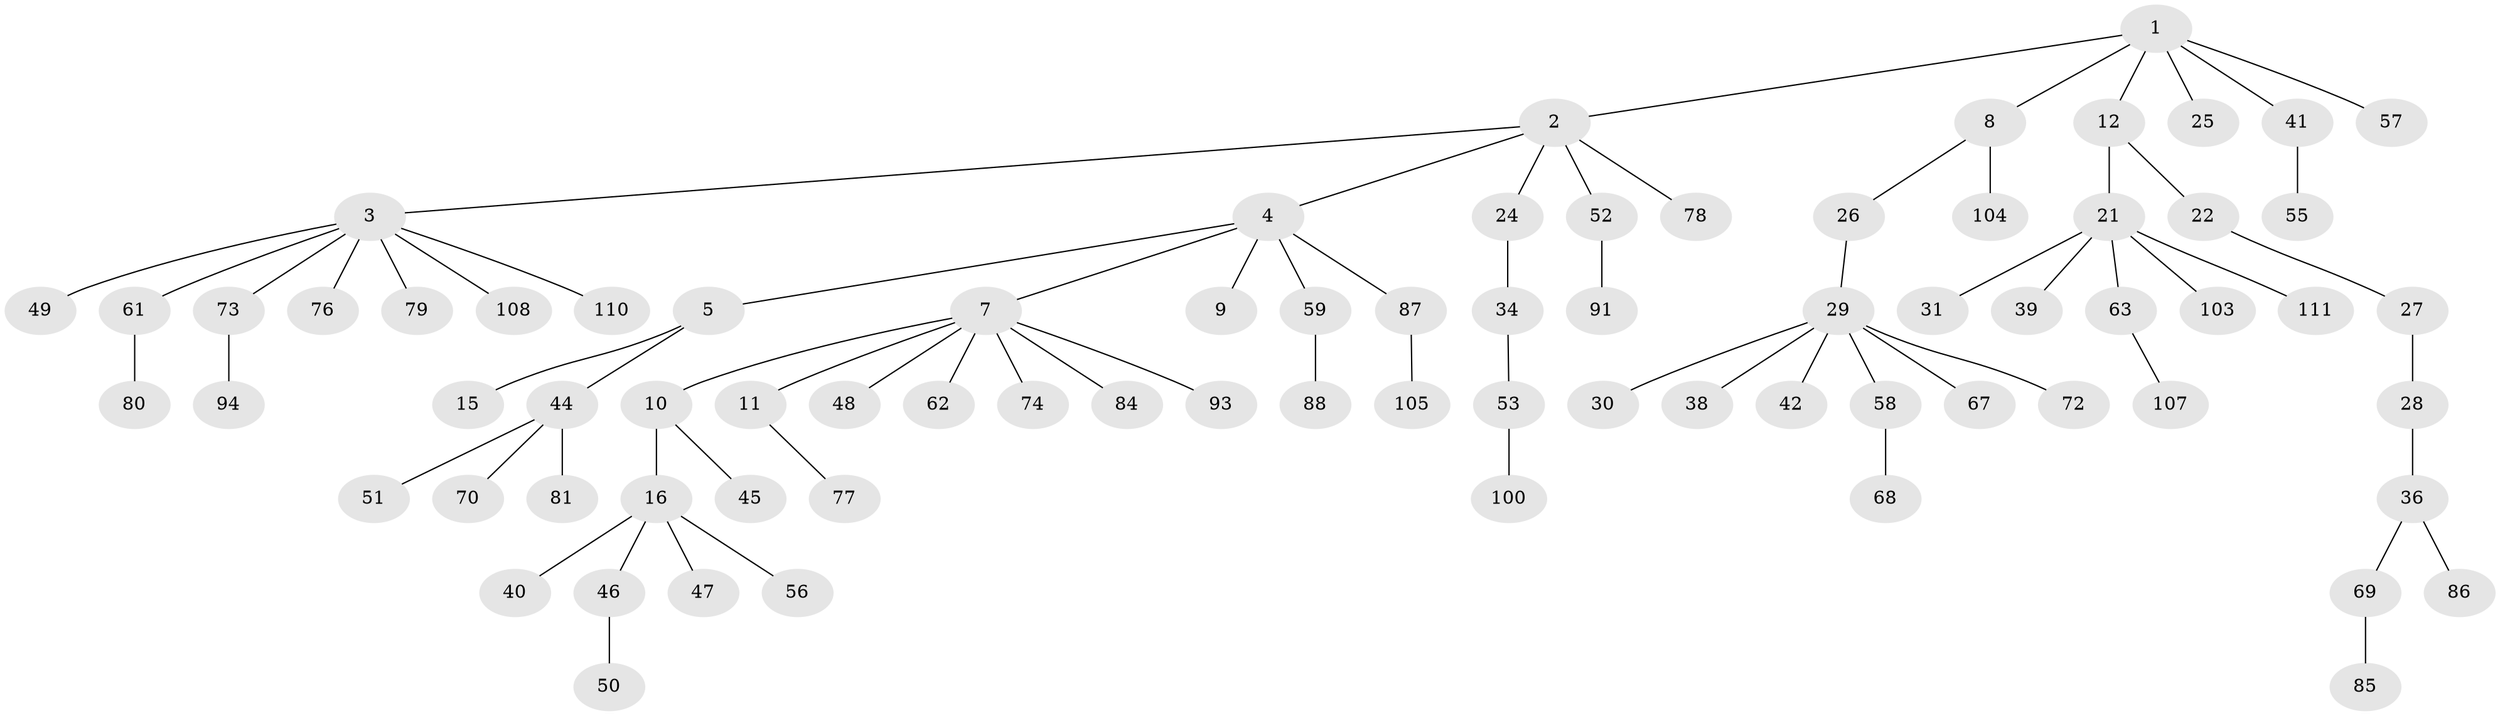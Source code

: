 // original degree distribution, {5: 0.018018018018018018, 6: 0.036036036036036036, 4: 0.02702702702702703, 2: 0.26126126126126126, 8: 0.009009009009009009, 3: 0.13513513513513514, 1: 0.5045045045045045, 7: 0.009009009009009009}
// Generated by graph-tools (version 1.1) at 2025/11/02/27/25 16:11:28]
// undirected, 77 vertices, 76 edges
graph export_dot {
graph [start="1"]
  node [color=gray90,style=filled];
  1 [super="+19"];
  2 [super="+20"];
  3 [super="+60"];
  4 [super="+6"];
  5 [super="+102"];
  7 [super="+32"];
  8 [super="+13"];
  9 [super="+14"];
  10;
  11;
  12 [super="+18"];
  15;
  16 [super="+17"];
  21 [super="+96"];
  22 [super="+23"];
  24;
  25;
  26 [super="+35"];
  27;
  28 [super="+92"];
  29 [super="+37"];
  30 [super="+33"];
  31 [super="+98"];
  34;
  36;
  38 [super="+43"];
  39 [super="+82"];
  40;
  41 [super="+97"];
  42 [super="+71"];
  44 [super="+66"];
  45 [super="+109"];
  46;
  47 [super="+99"];
  48 [super="+75"];
  49;
  50;
  51 [super="+95"];
  52 [super="+64"];
  53 [super="+54"];
  55;
  56;
  57;
  58 [super="+89"];
  59 [super="+65"];
  61;
  62;
  63 [super="+106"];
  67;
  68;
  69;
  70;
  72;
  73 [super="+83"];
  74;
  76;
  77;
  78;
  79;
  80 [super="+90"];
  81;
  84;
  85;
  86 [super="+101"];
  87;
  88;
  91;
  93;
  94;
  100;
  103;
  104;
  105;
  107;
  108;
  110;
  111;
  1 -- 2;
  1 -- 8;
  1 -- 12;
  1 -- 41;
  1 -- 25;
  1 -- 57;
  2 -- 3;
  2 -- 4;
  2 -- 24;
  2 -- 78;
  2 -- 52;
  3 -- 49;
  3 -- 61;
  3 -- 73;
  3 -- 76;
  3 -- 108;
  3 -- 110;
  3 -- 79;
  4 -- 5;
  4 -- 9;
  4 -- 59;
  4 -- 87;
  4 -- 7;
  5 -- 15;
  5 -- 44;
  7 -- 10;
  7 -- 11;
  7 -- 62;
  7 -- 74;
  7 -- 84;
  7 -- 93;
  7 -- 48;
  8 -- 104;
  8 -- 26;
  10 -- 16;
  10 -- 45;
  11 -- 77;
  12 -- 22;
  12 -- 21;
  16 -- 40;
  16 -- 56;
  16 -- 46;
  16 -- 47;
  21 -- 31;
  21 -- 39;
  21 -- 63;
  21 -- 103;
  21 -- 111;
  22 -- 27;
  24 -- 34;
  26 -- 29;
  27 -- 28;
  28 -- 36;
  29 -- 30;
  29 -- 58;
  29 -- 67;
  29 -- 72;
  29 -- 42;
  29 -- 38;
  34 -- 53;
  36 -- 69;
  36 -- 86;
  41 -- 55;
  44 -- 51;
  44 -- 70;
  44 -- 81;
  46 -- 50;
  52 -- 91;
  53 -- 100;
  58 -- 68;
  59 -- 88;
  61 -- 80;
  63 -- 107;
  69 -- 85;
  73 -- 94;
  87 -- 105;
}
